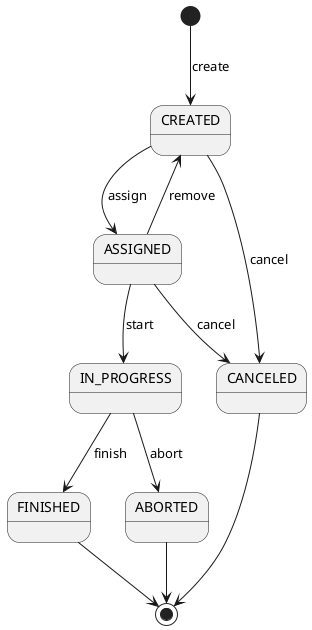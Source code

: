 @startuml

[*] --> CREATED : create
CREATED --> ASSIGNED : assign
ASSIGNED --> IN_PROGRESS : start
CREATED --> CANCELED : cancel
ASSIGNED --> CANCELED : cancel
ASSIGNED --> CREATED : remove
IN_PROGRESS --> FINISHED : finish
IN_PROGRESS --> ABORTED : abort
FINISHED --> [*]
ABORTED --> [*]
CANCELED --> [*]


@enduml